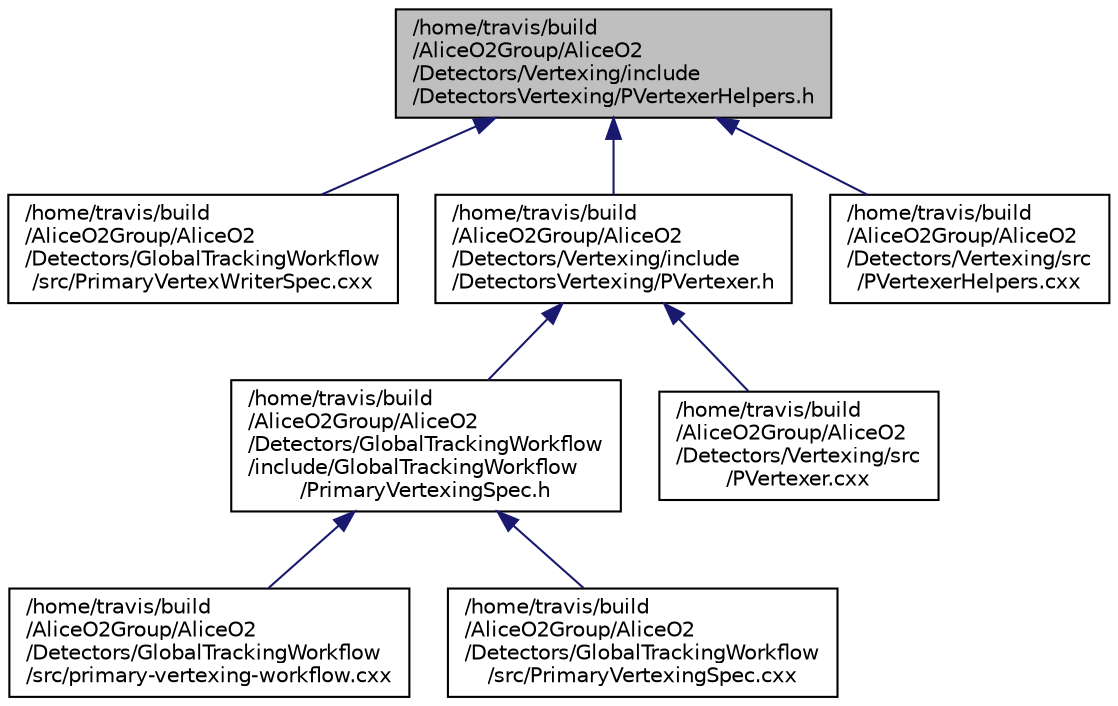 digraph "/home/travis/build/AliceO2Group/AliceO2/Detectors/Vertexing/include/DetectorsVertexing/PVertexerHelpers.h"
{
 // INTERACTIVE_SVG=YES
  bgcolor="transparent";
  edge [fontname="Helvetica",fontsize="10",labelfontname="Helvetica",labelfontsize="10"];
  node [fontname="Helvetica",fontsize="10",shape=record];
  Node71 [label="/home/travis/build\l/AliceO2Group/AliceO2\l/Detectors/Vertexing/include\l/DetectorsVertexing/PVertexerHelpers.h",height=0.2,width=0.4,color="black", fillcolor="grey75", style="filled", fontcolor="black"];
  Node71 -> Node72 [dir="back",color="midnightblue",fontsize="10",style="solid",fontname="Helvetica"];
  Node72 [label="/home/travis/build\l/AliceO2Group/AliceO2\l/Detectors/GlobalTrackingWorkflow\l/src/PrimaryVertexWriterSpec.cxx",height=0.2,width=0.4,color="black",URL="$dd/d09/PrimaryVertexWriterSpec_8cxx.html"];
  Node71 -> Node73 [dir="back",color="midnightblue",fontsize="10",style="solid",fontname="Helvetica"];
  Node73 [label="/home/travis/build\l/AliceO2Group/AliceO2\l/Detectors/Vertexing/include\l/DetectorsVertexing/PVertexer.h",height=0.2,width=0.4,color="black",URL="$d4/d02/PVertexer_8h.html",tooltip="Primary vertex finder. "];
  Node73 -> Node74 [dir="back",color="midnightblue",fontsize="10",style="solid",fontname="Helvetica"];
  Node74 [label="/home/travis/build\l/AliceO2Group/AliceO2\l/Detectors/GlobalTrackingWorkflow\l/include/GlobalTrackingWorkflow\l/PrimaryVertexingSpec.h",height=0.2,width=0.4,color="black",URL="$d8/d11/PrimaryVertexingSpec_8h.html"];
  Node74 -> Node75 [dir="back",color="midnightblue",fontsize="10",style="solid",fontname="Helvetica"];
  Node75 [label="/home/travis/build\l/AliceO2Group/AliceO2\l/Detectors/GlobalTrackingWorkflow\l/src/primary-vertexing-workflow.cxx",height=0.2,width=0.4,color="black",URL="$d2/dfc/primary-vertexing-workflow_8cxx.html"];
  Node74 -> Node76 [dir="back",color="midnightblue",fontsize="10",style="solid",fontname="Helvetica"];
  Node76 [label="/home/travis/build\l/AliceO2Group/AliceO2\l/Detectors/GlobalTrackingWorkflow\l/src/PrimaryVertexingSpec.cxx",height=0.2,width=0.4,color="black",URL="$db/d2d/PrimaryVertexingSpec_8cxx.html"];
  Node73 -> Node77 [dir="back",color="midnightblue",fontsize="10",style="solid",fontname="Helvetica"];
  Node77 [label="/home/travis/build\l/AliceO2Group/AliceO2\l/Detectors/Vertexing/src\l/PVertexer.cxx",height=0.2,width=0.4,color="black",URL="$da/d7a/PVertexer_8cxx.html",tooltip="Primary vertex finder. "];
  Node71 -> Node78 [dir="back",color="midnightblue",fontsize="10",style="solid",fontname="Helvetica"];
  Node78 [label="/home/travis/build\l/AliceO2Group/AliceO2\l/Detectors/Vertexing/src\l/PVertexerHelpers.cxx",height=0.2,width=0.4,color="black",URL="$db/dfb/PVertexerHelpers_8cxx.html",tooltip="Primary vertex finder helper classes. "];
}
